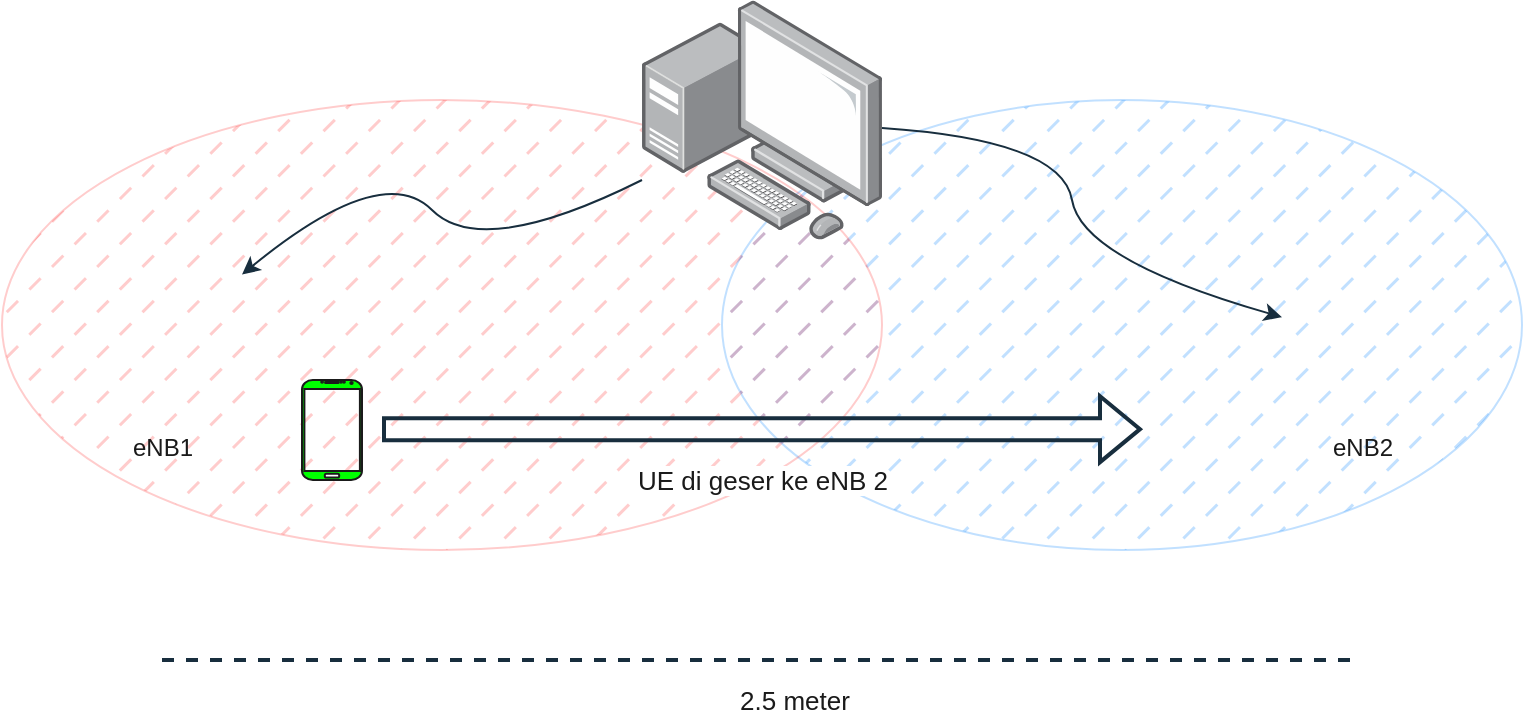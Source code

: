 <mxfile version="20.8.10" type="github">
  <diagram name="Page-1" id="822b0af5-4adb-64df-f703-e8dfc1f81529">
    <mxGraphModel dx="-187" dy="513" grid="1" gridSize="10" guides="1" tooltips="1" connect="1" arrows="1" fold="1" page="1" pageScale="1" pageWidth="1100" pageHeight="850" background="none" math="0" shadow="0">
      <root>
        <mxCell id="0" />
        <mxCell id="1" parent="0" />
        <mxCell id="Kikc22jjKgJuS9xeLuYs-15" value="" style="ellipse;whiteSpace=wrap;html=1;fillStyle=dashed;strokeColor=#3399FF;fontColor=#1A1A1A;fillColor=#3399FF;gradientColor=none;opacity=30;" vertex="1" parent="1">
          <mxGeometry x="1600" y="180" width="400" height="225" as="geometry" />
        </mxCell>
        <mxCell id="Kikc22jjKgJuS9xeLuYs-14" value="" style="ellipse;whiteSpace=wrap;html=1;fillStyle=dashed;strokeColor=#FF0000;fontColor=#1A1A1A;fillColor=#FF0000;gradientColor=none;opacity=20;" vertex="1" parent="1">
          <mxGeometry x="1240" y="180" width="440" height="225" as="geometry" />
        </mxCell>
        <mxCell id="Kikc22jjKgJuS9xeLuYs-2" value="" style="points=[];aspect=fixed;html=1;align=center;shadow=0;dashed=0;image;image=img/lib/allied_telesis/computer_and_terminals/Personal_Computer_with_Server.svg;labelBackgroundColor=none;fillColor=#F5AB50;strokeColor=#909090;fontColor=#1A1A1A;" vertex="1" parent="1">
          <mxGeometry x="1560" y="130" width="120" height="120" as="geometry" />
        </mxCell>
        <mxCell id="Kikc22jjKgJuS9xeLuYs-3" value="eNB1" style="shape=image;html=1;verticalAlign=top;verticalLabelPosition=bottom;labelBackgroundColor=none;imageAspect=0;aspect=fixed;image=https://cdn2.iconfinder.com/data/icons/circle-icons-1/64/radiotower-128.png;imageBackground=none;fillColor=#F5AB50;strokeColor=#909090;fontColor=#1A1A1A;" vertex="1" parent="1">
          <mxGeometry x="1280" y="260" width="80" height="80" as="geometry" />
        </mxCell>
        <mxCell id="Kikc22jjKgJuS9xeLuYs-4" value="eNB2" style="shape=image;html=1;verticalAlign=top;verticalLabelPosition=bottom;labelBackgroundColor=none;imageAspect=0;aspect=fixed;image=https://cdn2.iconfinder.com/data/icons/circle-icons-1/64/radiotower-128.png;fillColor=#F5AB50;strokeColor=#909090;fontColor=#1A1A1A;" vertex="1" parent="1">
          <mxGeometry x="1880" y="260" width="80" height="80" as="geometry" />
        </mxCell>
        <mxCell id="Kikc22jjKgJuS9xeLuYs-6" value="" style="curved=1;endArrow=classic;html=1;rounded=0;labelBackgroundColor=none;strokeColor=#182E3E;fontColor=default;" edge="1" parent="1" source="Kikc22jjKgJuS9xeLuYs-2" target="Kikc22jjKgJuS9xeLuYs-3">
          <mxGeometry width="50" height="50" relative="1" as="geometry">
            <mxPoint x="1430" y="260" as="sourcePoint" />
            <mxPoint x="1480" y="210" as="targetPoint" />
            <Array as="points">
              <mxPoint x="1480" y="260" />
              <mxPoint x="1430" y="210" />
            </Array>
          </mxGeometry>
        </mxCell>
        <mxCell id="Kikc22jjKgJuS9xeLuYs-9" value="" style="curved=1;endArrow=classic;html=1;rounded=0;labelBackgroundColor=none;strokeColor=#182E3E;fontColor=default;" edge="1" parent="1" source="Kikc22jjKgJuS9xeLuYs-2" target="Kikc22jjKgJuS9xeLuYs-4">
          <mxGeometry width="50" height="50" relative="1" as="geometry">
            <mxPoint x="1720" y="200" as="sourcePoint" />
            <mxPoint x="1770" y="150" as="targetPoint" />
            <Array as="points">
              <mxPoint x="1770" y="200" />
              <mxPoint x="1780" y="260" />
            </Array>
          </mxGeometry>
        </mxCell>
        <mxCell id="Kikc22jjKgJuS9xeLuYs-10" value="" style="endArrow=none;dashed=1;html=1;rounded=0;strokeWidth=2;fontSize=12;strokeColor=#182E3E;labelBackgroundColor=none;fontColor=default;" edge="1" parent="1">
          <mxGeometry width="50" height="50" relative="1" as="geometry">
            <mxPoint x="1320" y="460" as="sourcePoint" />
            <mxPoint x="1920" y="460" as="targetPoint" />
          </mxGeometry>
        </mxCell>
        <mxCell id="Kikc22jjKgJuS9xeLuYs-11" value="2.5 meter" style="edgeLabel;html=1;align=center;verticalAlign=middle;resizable=0;points=[];fontSize=13;labelBorderColor=none;fontColor=#1A1A1A;labelBackgroundColor=none;" vertex="1" connectable="0" parent="Kikc22jjKgJuS9xeLuYs-10">
          <mxGeometry x="0.114" y="-1" relative="1" as="geometry">
            <mxPoint x="-18" y="19" as="offset" />
          </mxGeometry>
        </mxCell>
        <mxCell id="Kikc22jjKgJuS9xeLuYs-12" value="" style="verticalLabelPosition=bottom;verticalAlign=top;html=1;shadow=0;dashed=0;strokeWidth=1;shape=mxgraph.android.phone2;strokeColor=#1A1A1A;fontColor=#1A1A1A;fillColor=#00FF00;" vertex="1" parent="1">
          <mxGeometry x="1390" y="320" width="30" height="50" as="geometry" />
        </mxCell>
        <mxCell id="Kikc22jjKgJuS9xeLuYs-16" value="" style="shape=flexArrow;endArrow=classic;html=1;rounded=0;strokeColor=#182E3E;strokeWidth=2;fontColor=#1A1A1A;" edge="1" parent="1">
          <mxGeometry width="50" height="50" relative="1" as="geometry">
            <mxPoint x="1430" y="344.57" as="sourcePoint" />
            <mxPoint x="1810" y="344.57" as="targetPoint" />
          </mxGeometry>
        </mxCell>
        <mxCell id="Kikc22jjKgJuS9xeLuYs-17" value="&lt;font style=&quot;font-size: 13px;&quot;&gt;UE di geser ke eNB 2&lt;/font&gt;" style="edgeLabel;html=1;align=center;verticalAlign=middle;resizable=0;points=[];fontColor=#1A1A1A;" vertex="1" connectable="0" parent="Kikc22jjKgJuS9xeLuYs-16">
          <mxGeometry x="0.351" y="1" relative="1" as="geometry">
            <mxPoint x="-67" y="26" as="offset" />
          </mxGeometry>
        </mxCell>
      </root>
    </mxGraphModel>
  </diagram>
</mxfile>
